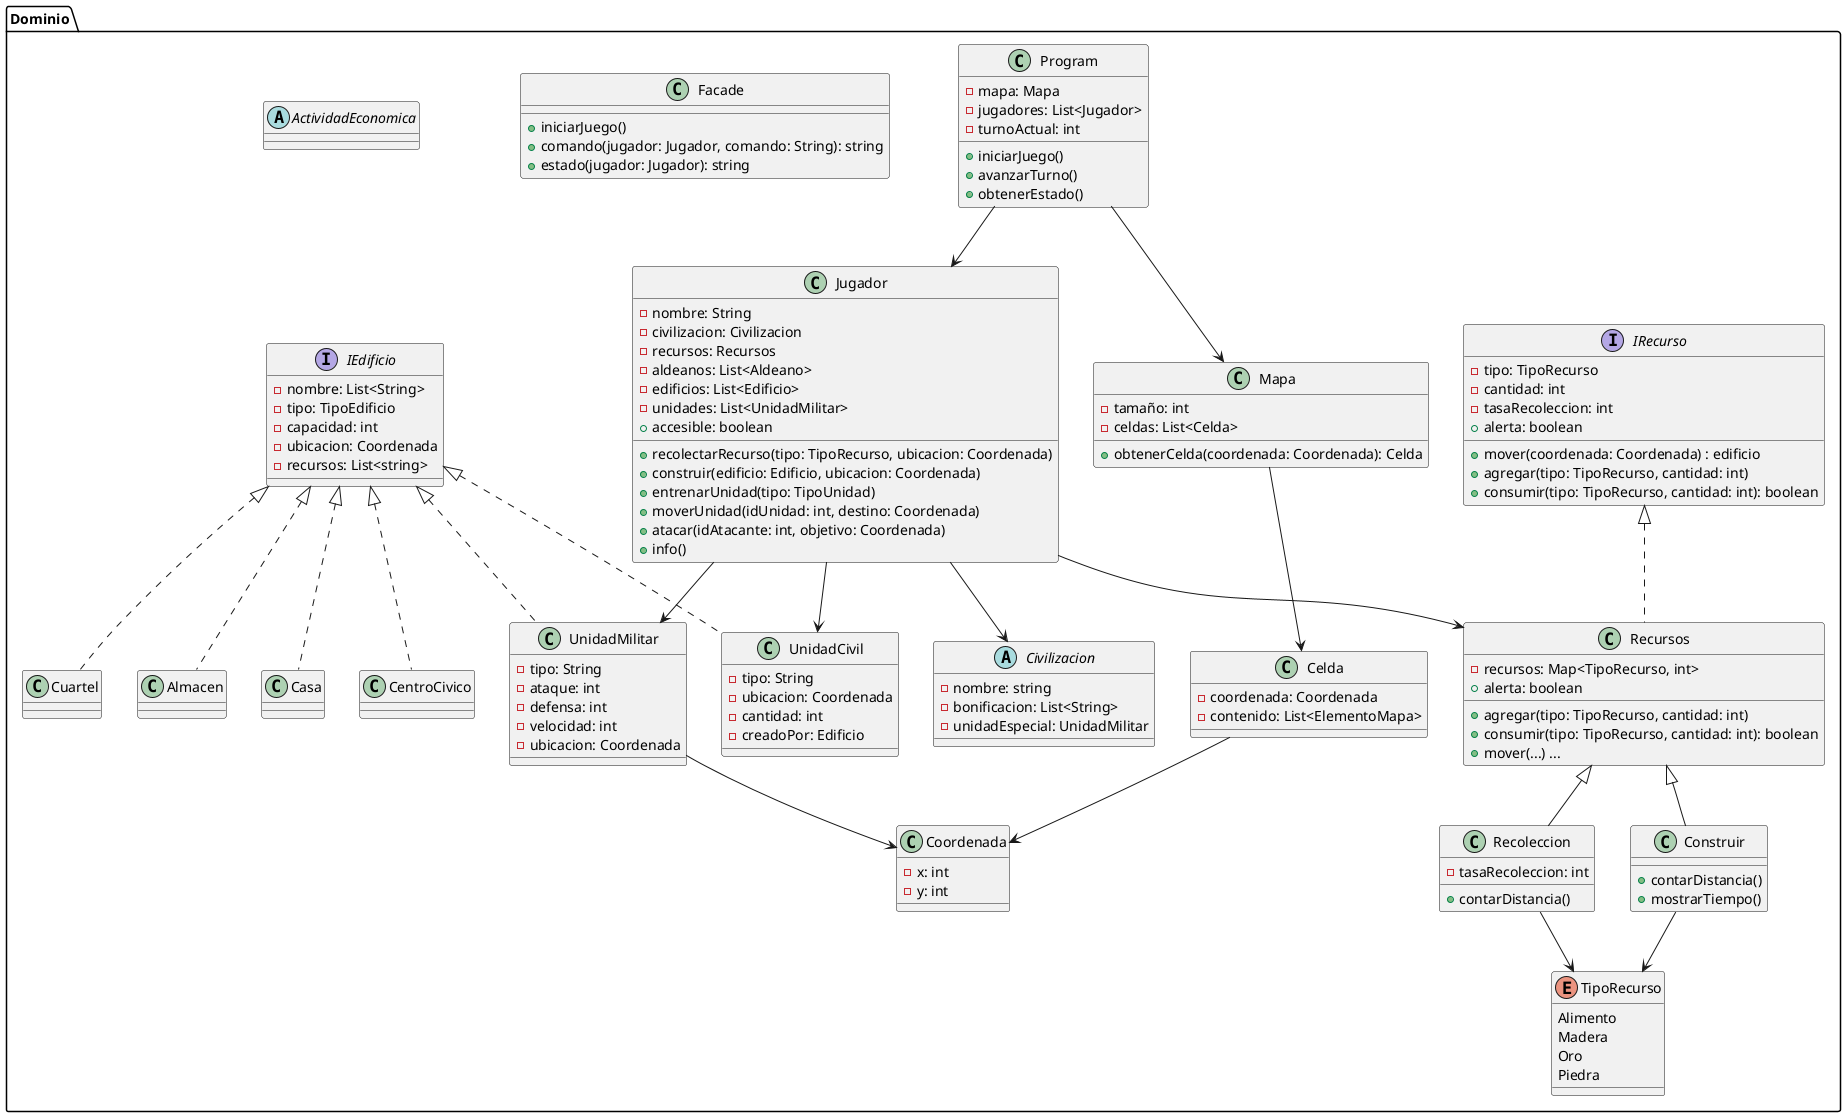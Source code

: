 @startuml PIIProyecto2025

' Paquete principal
package "Dominio" {
    
    class Program {
        - mapa: Mapa
        - jugadores: List<Jugador>
        - turnoActual: int
        + iniciarJuego()
        + avanzarTurno()
        + obtenerEstado()
    }
    
    class Facade {
    + iniciarJuego()
    + comando(jugador: Jugador, comando: String): string
    + estado(jugador: Jugador): string
    }

    class Jugador{
        - nombre: String
        - civilizacion: Civilizacion
        - recursos: Recursos
        - aldeanos: List<Aldeano>
        - edificios: List<Edificio>
        - unidades: List<UnidadMilitar>
        + recolectarRecurso(tipo: TipoRecurso, ubicacion: Coordenada)
        + construir(edificio: Edificio, ubicacion: Coordenada)
        + entrenarUnidad(tipo: TipoUnidad)
        + moverUnidad(idUnidad: int, destino: Coordenada)
        + atacar(idAtacante: int, objetivo: Coordenada)
        + accesible: boolean
        + info()
    }

    class Mapa {
        - tamaño: int
        - celdas: List<Celda>
        + obtenerCelda(coordenada: Coordenada): Celda
    }

    class Celda{
        - coordenada: Coordenada
        - contenido: List<ElementoMapa>
    }

    class Coordenada {
        - x: int
        - y: int
    }

    interface IRecurso {
        - tipo: TipoRecurso
        - cantidad: int
        - tasaRecoleccion: int
        + mover(coordenada: Coordenada) : edificio
        + agregar(tipo: TipoRecurso, cantidad: int)
        + consumir(tipo: TipoRecurso, cantidad: int): boolean
        + alerta: boolean 
        
    }

    enum TipoRecurso {
        Alimento
        Madera
        Oro 
        Piedra
    }
    
    abstract class Civilizacion{
        - nombre: string
        - bonificacion: List<String>
        - unidadEspecial: UnidadMilitar
    
    }
    
    interface IEdificio {
        - nombre: List<String>
        - tipo: TipoEdificio
        - capacidad: int
        - ubicacion: Coordenada
        - recursos: List<string>
    }
    
    class UnidadMilitar implements IEdificio{
        - tipo: String
        - ataque: int
        - defensa: int
        - velocidad: int
        - ubicacion: Coordenada
    }
    
    class Cuartel implements IEdificio{
    
    }
    
    class Almacen implements IEdificio{
    
    }
    
    class Casa implements IEdificio{
    }
    
    class CentroCivico implements IEdificio{
    
    }

    
    class UnidadCivil implements IEdificio {
        - tipo: String
        - ubicacion: Coordenada
        - cantidad: int
        - creadoPor: Edificio
    
    }
    
    class Recursos implements IRecurso {
        - recursos: Map<TipoRecurso, int>
        + agregar(tipo: TipoRecurso, cantidad: int)
        + consumir(tipo: TipoRecurso, cantidad: int): boolean
        + mover(...) ...
        + alerta: boolean
    }
    
    abstract ActividadEconomica{
      
    }
       
    class Construir extends Recursos{
    + contarDistancia()
    + mostrarTiempo()    
    }
    
    class Recoleccion extends Recursos{
    - tasaRecoleccion: int
    + contarDistancia()
    }
  
  Program --> Mapa
  Program --> Jugador
  Mapa --> Celda
  Jugador --> Civilizacion
  Jugador --> UnidadMilitar
  Jugador --> UnidadCivil
  Jugador --> Recursos
  Celda --> Coordenada
  UnidadMilitar --> Coordenada
  Construir --> TipoRecurso
  Recoleccion --> TipoRecurso 
}

@enduml
